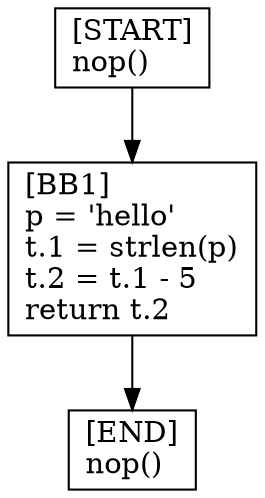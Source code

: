 digraph {
  node [shape=box]
  END [label="[END]\lnop()\l"];
  START [label="[START]\lnop()\l"];
  BB1 [label="[BB1]\lp = 'hello'\lt.1 = strlen(p)\lt.2 = t.1 - 5\lreturn t.2\l"];
  START -> BB1;
  BB1 -> END;
}
